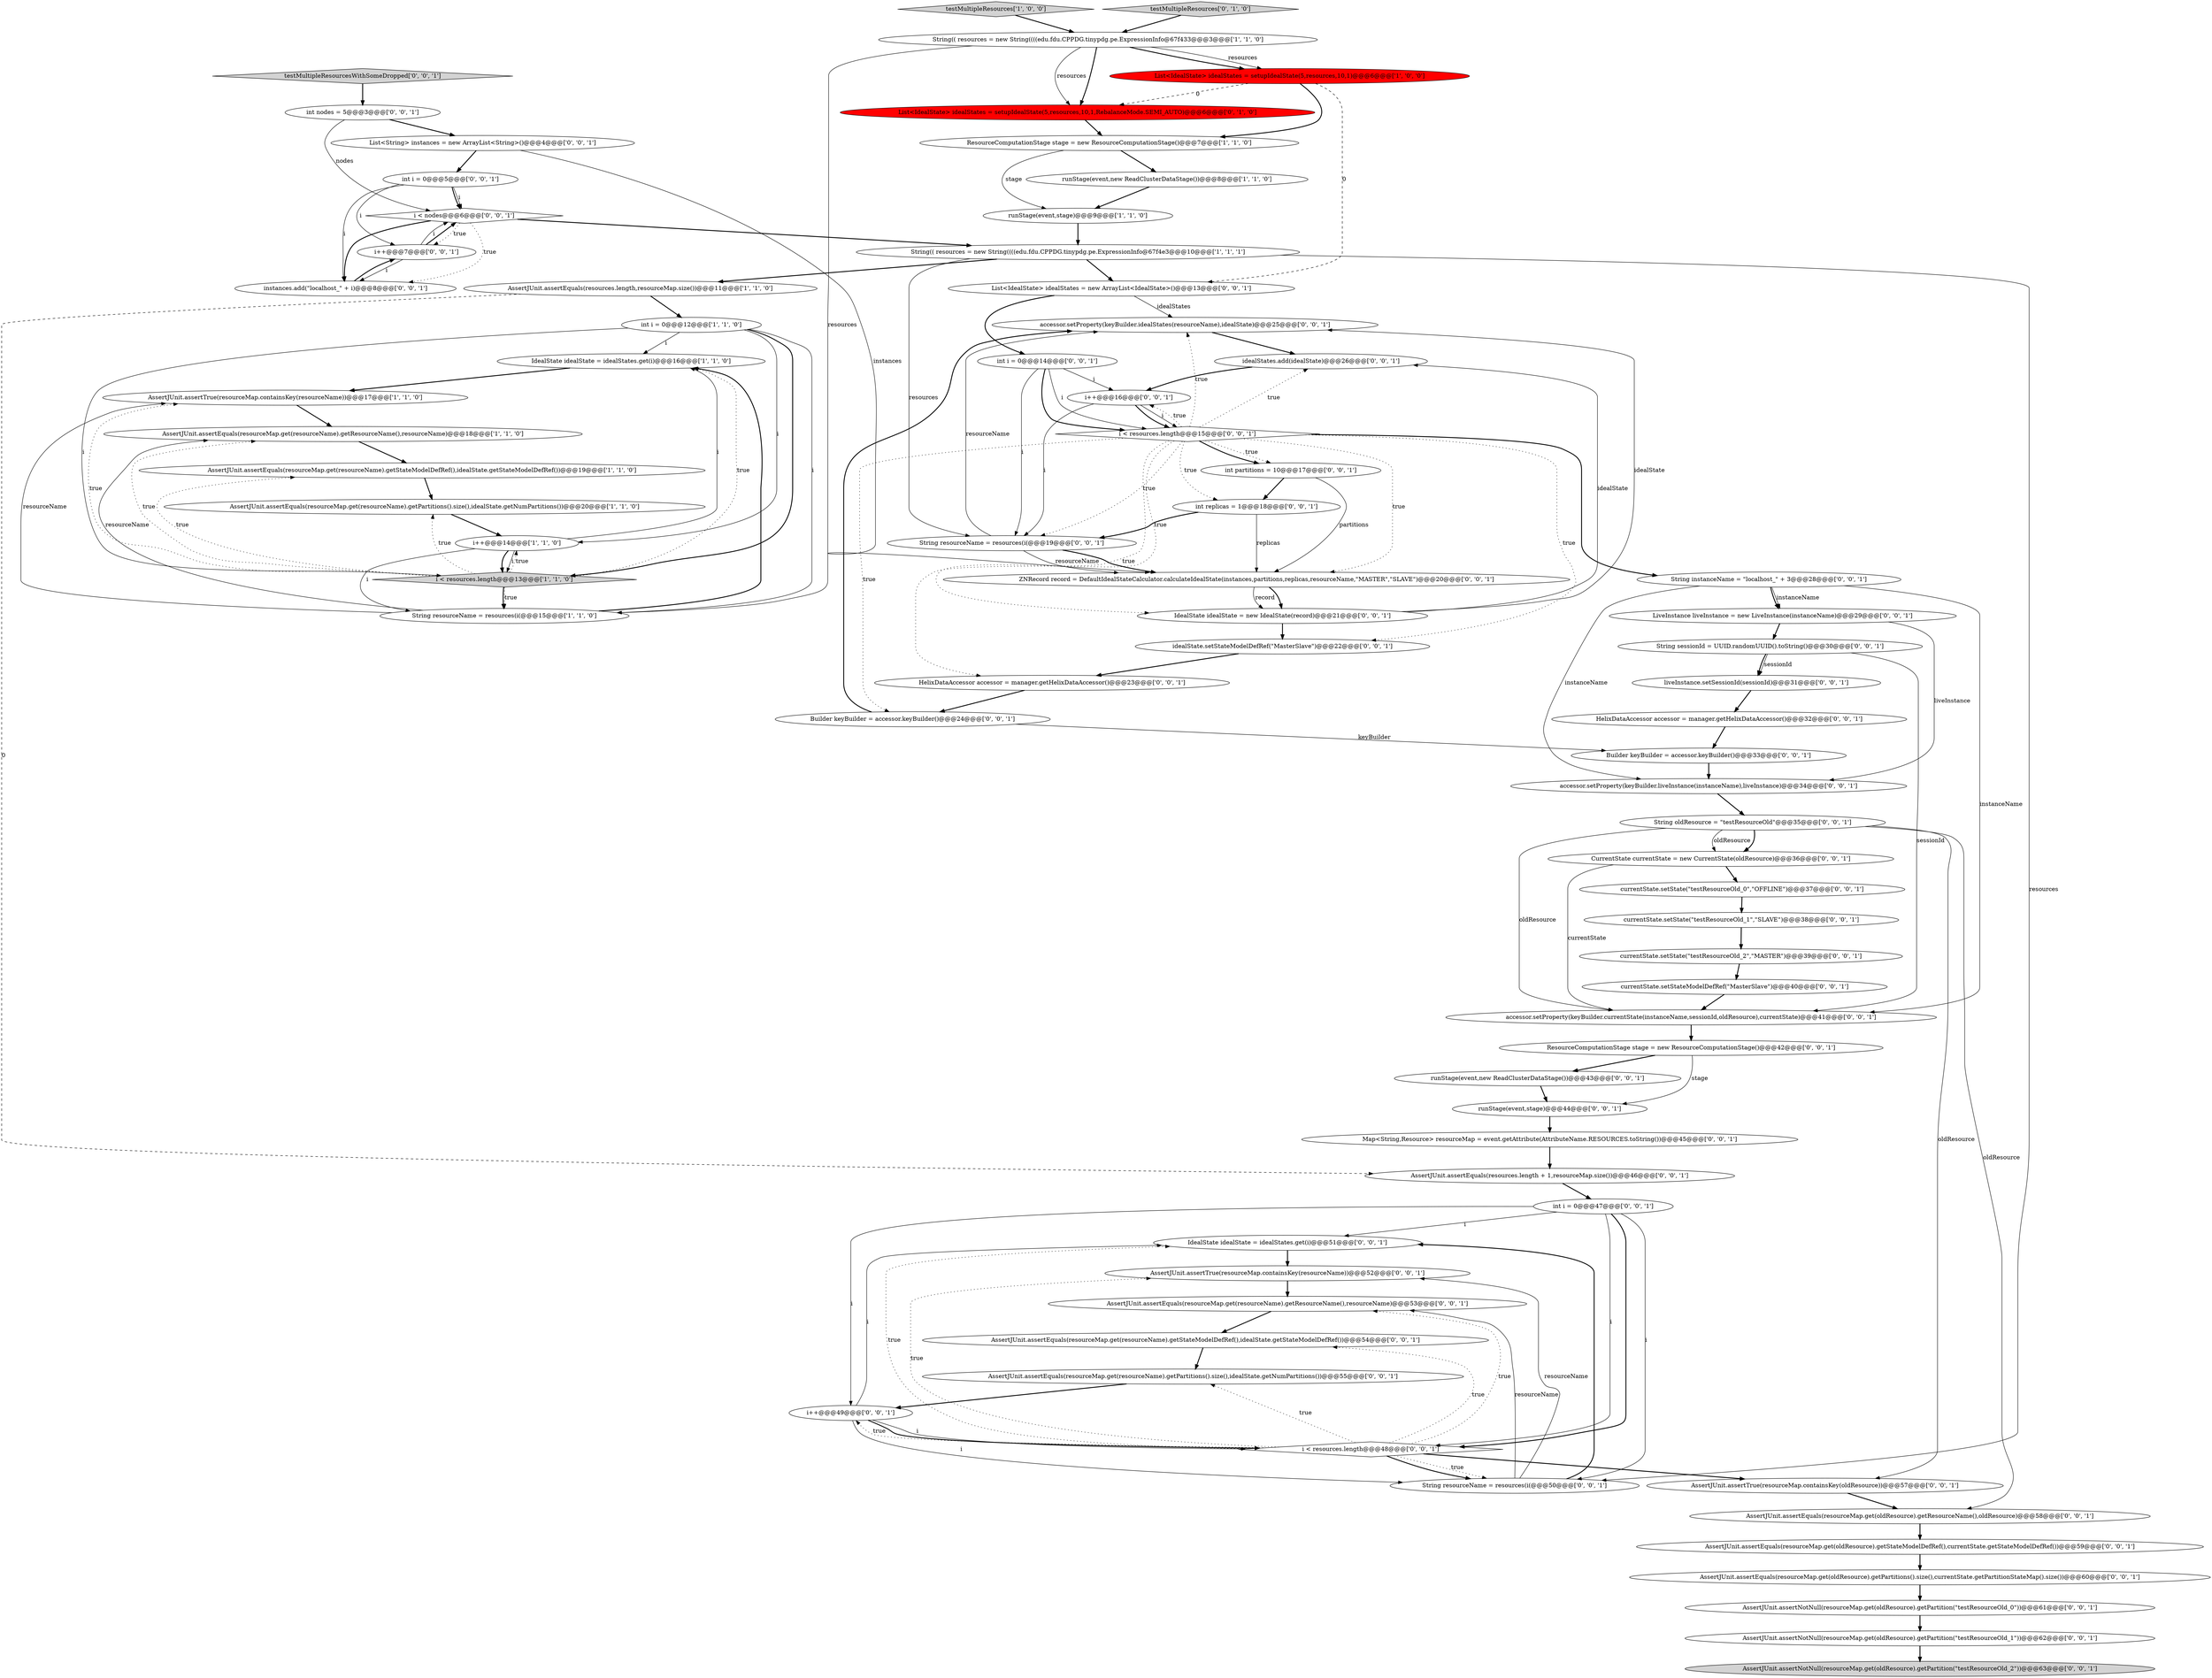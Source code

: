 digraph {
34 [style = filled, label = "testMultipleResourcesWithSomeDropped['0', '0', '1']", fillcolor = lightgray, shape = diamond image = "AAA0AAABBB3BBB"];
55 [style = filled, label = "HelixDataAccessor accessor = manager.getHelixDataAccessor()@@@23@@@['0', '0', '1']", fillcolor = white, shape = ellipse image = "AAA0AAABBB3BBB"];
65 [style = filled, label = "i < nodes@@@6@@@['0', '0', '1']", fillcolor = white, shape = diamond image = "AAA0AAABBB3BBB"];
59 [style = filled, label = "currentState.setState(\"testResourceOld_0\",\"OFFLINE\")@@@37@@@['0', '0', '1']", fillcolor = white, shape = ellipse image = "AAA0AAABBB3BBB"];
8 [style = filled, label = "AssertJUnit.assertTrue(resourceMap.containsKey(resourceName))@@@17@@@['1', '1', '0']", fillcolor = white, shape = ellipse image = "AAA0AAABBB1BBB"];
22 [style = filled, label = "idealStates.add(idealState)@@@26@@@['0', '0', '1']", fillcolor = white, shape = ellipse image = "AAA0AAABBB3BBB"];
29 [style = filled, label = "accessor.setProperty(keyBuilder.idealStates(resourceName),idealState)@@@25@@@['0', '0', '1']", fillcolor = white, shape = ellipse image = "AAA0AAABBB3BBB"];
51 [style = filled, label = "List<String> instances = new ArrayList<String>()@@@4@@@['0', '0', '1']", fillcolor = white, shape = ellipse image = "AAA0AAABBB3BBB"];
11 [style = filled, label = "IdealState idealState = idealStates.get(i)@@@16@@@['1', '1', '0']", fillcolor = white, shape = ellipse image = "AAA0AAABBB1BBB"];
50 [style = filled, label = "Map<String,Resource> resourceMap = event.getAttribute(AttributeName.RESOURCES.toString())@@@45@@@['0', '0', '1']", fillcolor = white, shape = ellipse image = "AAA0AAABBB3BBB"];
0 [style = filled, label = "String(( resources = new String((((edu.fdu.CPPDG.tinypdg.pe.ExpressionInfo@67f433@@@3@@@['1', '1', '0']", fillcolor = white, shape = ellipse image = "AAA0AAABBB1BBB"];
39 [style = filled, label = "idealState.setStateModelDefRef(\"MasterSlave\")@@@22@@@['0', '0', '1']", fillcolor = white, shape = ellipse image = "AAA0AAABBB3BBB"];
56 [style = filled, label = "String instanceName = \"localhost_\" + 3@@@28@@@['0', '0', '1']", fillcolor = white, shape = ellipse image = "AAA0AAABBB3BBB"];
66 [style = filled, label = "LiveInstance liveInstance = new LiveInstance(instanceName)@@@29@@@['0', '0', '1']", fillcolor = white, shape = ellipse image = "AAA0AAABBB3BBB"];
73 [style = filled, label = "IdealState idealState = new IdealState(record)@@@21@@@['0', '0', '1']", fillcolor = white, shape = ellipse image = "AAA0AAABBB3BBB"];
61 [style = filled, label = "ZNRecord record = DefaultIdealStateCalculator.calculateIdealState(instances,partitions,replicas,resourceName,\"MASTER\",\"SLAVE\")@@@20@@@['0', '0', '1']", fillcolor = white, shape = ellipse image = "AAA0AAABBB3BBB"];
54 [style = filled, label = "accessor.setProperty(keyBuilder.currentState(instanceName,sessionId,oldResource),currentState)@@@41@@@['0', '0', '1']", fillcolor = white, shape = ellipse image = "AAA0AAABBB3BBB"];
67 [style = filled, label = "ResourceComputationStage stage = new ResourceComputationStage()@@@42@@@['0', '0', '1']", fillcolor = white, shape = ellipse image = "AAA0AAABBB3BBB"];
40 [style = filled, label = "AssertJUnit.assertTrue(resourceMap.containsKey(oldResource))@@@57@@@['0', '0', '1']", fillcolor = white, shape = ellipse image = "AAA0AAABBB3BBB"];
9 [style = filled, label = "runStage(event,stage)@@@9@@@['1', '1', '0']", fillcolor = white, shape = ellipse image = "AAA0AAABBB1BBB"];
45 [style = filled, label = "AssertJUnit.assertEquals(resources.length + 1,resourceMap.size())@@@46@@@['0', '0', '1']", fillcolor = white, shape = ellipse image = "AAA0AAABBB3BBB"];
16 [style = filled, label = "i++@@@14@@@['1', '1', '0']", fillcolor = white, shape = ellipse image = "AAA0AAABBB1BBB"];
49 [style = filled, label = "int partitions = 10@@@17@@@['0', '0', '1']", fillcolor = white, shape = ellipse image = "AAA0AAABBB3BBB"];
10 [style = filled, label = "AssertJUnit.assertEquals(resources.length,resourceMap.size())@@@11@@@['1', '1', '0']", fillcolor = white, shape = ellipse image = "AAA0AAABBB1BBB"];
38 [style = filled, label = "currentState.setState(\"testResourceOld_2\",\"MASTER\")@@@39@@@['0', '0', '1']", fillcolor = white, shape = ellipse image = "AAA0AAABBB3BBB"];
64 [style = filled, label = "AssertJUnit.assertEquals(resourceMap.get(oldResource).getResourceName(),oldResource)@@@58@@@['0', '0', '1']", fillcolor = white, shape = ellipse image = "AAA0AAABBB3BBB"];
42 [style = filled, label = "List<IdealState> idealStates = new ArrayList<IdealState>()@@@13@@@['0', '0', '1']", fillcolor = white, shape = ellipse image = "AAA0AAABBB3BBB"];
4 [style = filled, label = "ResourceComputationStage stage = new ResourceComputationStage()@@@7@@@['1', '1', '0']", fillcolor = white, shape = ellipse image = "AAA0AAABBB1BBB"];
13 [style = filled, label = "String(( resources = new String((((edu.fdu.CPPDG.tinypdg.pe.ExpressionInfo@67f4e3@@@10@@@['1', '1', '1']", fillcolor = white, shape = ellipse image = "AAA0AAABBB1BBB"];
14 [style = filled, label = "int i = 0@@@12@@@['1', '1', '0']", fillcolor = white, shape = ellipse image = "AAA0AAABBB1BBB"];
20 [style = filled, label = "IdealState idealState = idealStates.get(i)@@@51@@@['0', '0', '1']", fillcolor = white, shape = ellipse image = "AAA0AAABBB3BBB"];
5 [style = filled, label = "i < resources.length@@@13@@@['1', '1', '0']", fillcolor = lightgray, shape = diamond image = "AAA0AAABBB1BBB"];
1 [style = filled, label = "String resourceName = resources(i(@@@15@@@['1', '1', '0']", fillcolor = white, shape = ellipse image = "AAA0AAABBB1BBB"];
31 [style = filled, label = "i++@@@7@@@['0', '0', '1']", fillcolor = white, shape = ellipse image = "AAA0AAABBB3BBB"];
37 [style = filled, label = "i++@@@16@@@['0', '0', '1']", fillcolor = white, shape = ellipse image = "AAA0AAABBB3BBB"];
58 [style = filled, label = "liveInstance.setSessionId(sessionId)@@@31@@@['0', '0', '1']", fillcolor = white, shape = ellipse image = "AAA0AAABBB3BBB"];
43 [style = filled, label = "int replicas = 1@@@18@@@['0', '0', '1']", fillcolor = white, shape = ellipse image = "AAA0AAABBB3BBB"];
26 [style = filled, label = "instances.add(\"localhost_\" + i)@@@8@@@['0', '0', '1']", fillcolor = white, shape = ellipse image = "AAA0AAABBB3BBB"];
48 [style = filled, label = "accessor.setProperty(keyBuilder.liveInstance(instanceName),liveInstance)@@@34@@@['0', '0', '1']", fillcolor = white, shape = ellipse image = "AAA0AAABBB3BBB"];
71 [style = filled, label = "Builder keyBuilder = accessor.keyBuilder()@@@24@@@['0', '0', '1']", fillcolor = white, shape = ellipse image = "AAA0AAABBB3BBB"];
36 [style = filled, label = "Builder keyBuilder = accessor.keyBuilder()@@@33@@@['0', '0', '1']", fillcolor = white, shape = ellipse image = "AAA0AAABBB3BBB"];
2 [style = filled, label = "testMultipleResources['1', '0', '0']", fillcolor = lightgray, shape = diamond image = "AAA0AAABBB1BBB"];
57 [style = filled, label = "CurrentState currentState = new CurrentState(oldResource)@@@36@@@['0', '0', '1']", fillcolor = white, shape = ellipse image = "AAA0AAABBB3BBB"];
28 [style = filled, label = "String sessionId = UUID.randomUUID().toString()@@@30@@@['0', '0', '1']", fillcolor = white, shape = ellipse image = "AAA0AAABBB3BBB"];
15 [style = filled, label = "AssertJUnit.assertEquals(resourceMap.get(resourceName).getStateModelDefRef(),idealState.getStateModelDefRef())@@@19@@@['1', '1', '0']", fillcolor = white, shape = ellipse image = "AAA0AAABBB1BBB"];
24 [style = filled, label = "i++@@@49@@@['0', '0', '1']", fillcolor = white, shape = ellipse image = "AAA0AAABBB3BBB"];
7 [style = filled, label = "AssertJUnit.assertEquals(resourceMap.get(resourceName).getResourceName(),resourceName)@@@18@@@['1', '1', '0']", fillcolor = white, shape = ellipse image = "AAA0AAABBB1BBB"];
47 [style = filled, label = "AssertJUnit.assertTrue(resourceMap.containsKey(resourceName))@@@52@@@['0', '0', '1']", fillcolor = white, shape = ellipse image = "AAA0AAABBB3BBB"];
17 [style = filled, label = "testMultipleResources['0', '1', '0']", fillcolor = lightgray, shape = diamond image = "AAA0AAABBB2BBB"];
23 [style = filled, label = "AssertJUnit.assertEquals(resourceMap.get(resourceName).getPartitions().size(),idealState.getNumPartitions())@@@55@@@['0', '0', '1']", fillcolor = white, shape = ellipse image = "AAA0AAABBB3BBB"];
32 [style = filled, label = "int i = 0@@@47@@@['0', '0', '1']", fillcolor = white, shape = ellipse image = "AAA0AAABBB3BBB"];
52 [style = filled, label = "AssertJUnit.assertEquals(resourceMap.get(oldResource).getPartitions().size(),currentState.getPartitionStateMap().size())@@@60@@@['0', '0', '1']", fillcolor = white, shape = ellipse image = "AAA0AAABBB3BBB"];
69 [style = filled, label = "String oldResource = \"testResourceOld\"@@@35@@@['0', '0', '1']", fillcolor = white, shape = ellipse image = "AAA0AAABBB3BBB"];
68 [style = filled, label = "int i = 0@@@5@@@['0', '0', '1']", fillcolor = white, shape = ellipse image = "AAA0AAABBB3BBB"];
72 [style = filled, label = "String resourceName = resources(i(@@@19@@@['0', '0', '1']", fillcolor = white, shape = ellipse image = "AAA0AAABBB3BBB"];
44 [style = filled, label = "i < resources.length@@@48@@@['0', '0', '1']", fillcolor = white, shape = diamond image = "AAA0AAABBB3BBB"];
53 [style = filled, label = "runStage(event,stage)@@@44@@@['0', '0', '1']", fillcolor = white, shape = ellipse image = "AAA0AAABBB3BBB"];
6 [style = filled, label = "List<IdealState> idealStates = setupIdealState(5,resources,10,1)@@@6@@@['1', '0', '0']", fillcolor = red, shape = ellipse image = "AAA1AAABBB1BBB"];
30 [style = filled, label = "HelixDataAccessor accessor = manager.getHelixDataAccessor()@@@32@@@['0', '0', '1']", fillcolor = white, shape = ellipse image = "AAA0AAABBB3BBB"];
18 [style = filled, label = "List<IdealState> idealStates = setupIdealState(5,resources,10,1,RebalanceMode.SEMI_AUTO)@@@6@@@['0', '1', '0']", fillcolor = red, shape = ellipse image = "AAA1AAABBB2BBB"];
27 [style = filled, label = "i < resources.length@@@15@@@['0', '0', '1']", fillcolor = white, shape = diamond image = "AAA0AAABBB3BBB"];
33 [style = filled, label = "runStage(event,new ReadClusterDataStage())@@@43@@@['0', '0', '1']", fillcolor = white, shape = ellipse image = "AAA0AAABBB3BBB"];
19 [style = filled, label = "AssertJUnit.assertEquals(resourceMap.get(oldResource).getStateModelDefRef(),currentState.getStateModelDefRef())@@@59@@@['0', '0', '1']", fillcolor = white, shape = ellipse image = "AAA0AAABBB3BBB"];
60 [style = filled, label = "AssertJUnit.assertNotNull(resourceMap.get(oldResource).getPartition(\"testResourceOld_2\"))@@@63@@@['0', '0', '1']", fillcolor = lightgray, shape = ellipse image = "AAA0AAABBB3BBB"];
3 [style = filled, label = "runStage(event,new ReadClusterDataStage())@@@8@@@['1', '1', '0']", fillcolor = white, shape = ellipse image = "AAA0AAABBB1BBB"];
35 [style = filled, label = "AssertJUnit.assertEquals(resourceMap.get(resourceName).getStateModelDefRef(),idealState.getStateModelDefRef())@@@54@@@['0', '0', '1']", fillcolor = white, shape = ellipse image = "AAA0AAABBB3BBB"];
41 [style = filled, label = "AssertJUnit.assertEquals(resourceMap.get(resourceName).getResourceName(),resourceName)@@@53@@@['0', '0', '1']", fillcolor = white, shape = ellipse image = "AAA0AAABBB3BBB"];
12 [style = filled, label = "AssertJUnit.assertEquals(resourceMap.get(resourceName).getPartitions().size(),idealState.getNumPartitions())@@@20@@@['1', '1', '0']", fillcolor = white, shape = ellipse image = "AAA0AAABBB1BBB"];
25 [style = filled, label = "String resourceName = resources(i(@@@50@@@['0', '0', '1']", fillcolor = white, shape = ellipse image = "AAA0AAABBB3BBB"];
63 [style = filled, label = "currentState.setStateModelDefRef(\"MasterSlave\")@@@40@@@['0', '0', '1']", fillcolor = white, shape = ellipse image = "AAA0AAABBB3BBB"];
74 [style = filled, label = "currentState.setState(\"testResourceOld_1\",\"SLAVE\")@@@38@@@['0', '0', '1']", fillcolor = white, shape = ellipse image = "AAA0AAABBB3BBB"];
70 [style = filled, label = "AssertJUnit.assertNotNull(resourceMap.get(oldResource).getPartition(\"testResourceOld_1\"))@@@62@@@['0', '0', '1']", fillcolor = white, shape = ellipse image = "AAA0AAABBB3BBB"];
21 [style = filled, label = "AssertJUnit.assertNotNull(resourceMap.get(oldResource).getPartition(\"testResourceOld_0\"))@@@61@@@['0', '0', '1']", fillcolor = white, shape = ellipse image = "AAA0AAABBB3BBB"];
62 [style = filled, label = "int i = 0@@@14@@@['0', '0', '1']", fillcolor = white, shape = ellipse image = "AAA0AAABBB3BBB"];
46 [style = filled, label = "int nodes = 5@@@3@@@['0', '0', '1']", fillcolor = white, shape = ellipse image = "AAA0AAABBB3BBB"];
0->6 [style = solid, label="resources"];
14->5 [style = solid, label="i"];
68->26 [style = solid, label="i"];
34->46 [style = bold, label=""];
71->36 [style = solid, label="keyBuilder"];
32->44 [style = solid, label="i"];
37->27 [style = bold, label=""];
43->61 [style = solid, label="replicas"];
22->37 [style = bold, label=""];
58->30 [style = bold, label=""];
31->65 [style = solid, label="i"];
5->1 [style = dotted, label="true"];
14->11 [style = solid, label="i"];
24->20 [style = solid, label="i"];
30->36 [style = bold, label=""];
27->49 [style = dotted, label="true"];
44->24 [style = dotted, label="true"];
57->59 [style = bold, label=""];
5->12 [style = dotted, label="true"];
27->49 [style = bold, label=""];
62->27 [style = bold, label=""];
46->51 [style = bold, label=""];
35->23 [style = bold, label=""];
65->31 [style = dotted, label="true"];
16->11 [style = solid, label="i"];
5->11 [style = dotted, label="true"];
72->61 [style = solid, label="resourceName"];
69->40 [style = solid, label="oldResource"];
25->47 [style = solid, label="resourceName"];
44->20 [style = dotted, label="true"];
73->39 [style = bold, label=""];
50->45 [style = bold, label=""];
25->41 [style = solid, label="resourceName"];
44->47 [style = dotted, label="true"];
1->8 [style = solid, label="resourceName"];
68->65 [style = solid, label="i"];
57->54 [style = solid, label="currentState"];
66->28 [style = bold, label=""];
52->21 [style = bold, label=""];
71->29 [style = bold, label=""];
27->72 [style = dotted, label="true"];
4->3 [style = bold, label=""];
27->22 [style = dotted, label="true"];
46->65 [style = solid, label="nodes"];
10->14 [style = bold, label=""];
73->22 [style = solid, label="idealState"];
63->54 [style = bold, label=""];
67->33 [style = bold, label=""];
27->61 [style = dotted, label="true"];
24->44 [style = bold, label=""];
6->42 [style = dashed, label="0"];
37->27 [style = solid, label="i"];
44->35 [style = dotted, label="true"];
27->56 [style = bold, label=""];
1->11 [style = bold, label=""];
6->18 [style = dashed, label="0"];
6->4 [style = bold, label=""];
5->1 [style = bold, label=""];
44->25 [style = dotted, label="true"];
28->58 [style = solid, label="sessionId"];
18->4 [style = bold, label=""];
27->29 [style = dotted, label="true"];
65->26 [style = dotted, label="true"];
37->72 [style = solid, label="i"];
16->1 [style = solid, label="i"];
72->61 [style = bold, label=""];
5->7 [style = dotted, label="true"];
56->54 [style = solid, label="instanceName"];
47->41 [style = bold, label=""];
44->23 [style = dotted, label="true"];
51->61 [style = solid, label="instances"];
11->8 [style = bold, label=""];
74->38 [style = bold, label=""];
32->25 [style = solid, label="i"];
15->12 [style = bold, label=""];
5->8 [style = dotted, label="true"];
56->48 [style = solid, label="instanceName"];
13->25 [style = solid, label="resources"];
72->29 [style = solid, label="resourceName"];
10->45 [style = dashed, label="0"];
13->10 [style = bold, label=""];
65->26 [style = bold, label=""];
32->24 [style = solid, label="i"];
27->71 [style = dotted, label="true"];
27->39 [style = dotted, label="true"];
13->42 [style = bold, label=""];
27->73 [style = dotted, label="true"];
64->19 [style = bold, label=""];
24->44 [style = solid, label="i"];
55->71 [style = bold, label=""];
31->26 [style = solid, label="i"];
68->65 [style = bold, label=""];
45->32 [style = bold, label=""];
66->48 [style = solid, label="liveInstance"];
56->66 [style = bold, label=""];
43->72 [style = bold, label=""];
27->37 [style = dotted, label="true"];
5->15 [style = dotted, label="true"];
69->64 [style = solid, label="oldResource"];
48->69 [style = bold, label=""];
56->66 [style = solid, label="instanceName"];
14->16 [style = solid, label="i"];
53->50 [style = bold, label=""];
3->9 [style = bold, label=""];
25->20 [style = bold, label=""];
26->31 [style = bold, label=""];
2->0 [style = bold, label=""];
17->0 [style = bold, label=""];
73->29 [style = solid, label="idealState"];
32->20 [style = solid, label="i"];
54->67 [style = bold, label=""];
1->7 [style = solid, label="resourceName"];
5->16 [style = dotted, label="true"];
32->44 [style = bold, label=""];
62->27 [style = solid, label="i"];
16->5 [style = bold, label=""];
7->15 [style = bold, label=""];
0->18 [style = bold, label=""];
44->25 [style = bold, label=""];
67->53 [style = solid, label="stage"];
42->62 [style = bold, label=""];
42->29 [style = solid, label="idealStates"];
62->72 [style = solid, label="i"];
69->54 [style = solid, label="oldResource"];
31->65 [style = bold, label=""];
68->31 [style = solid, label="i"];
28->58 [style = bold, label=""];
14->5 [style = bold, label=""];
41->35 [style = bold, label=""];
0->1 [style = solid, label="resources"];
49->61 [style = solid, label="partitions"];
27->43 [style = dotted, label="true"];
39->55 [style = bold, label=""];
0->6 [style = bold, label=""];
28->54 [style = solid, label="sessionId"];
4->9 [style = solid, label="stage"];
51->68 [style = bold, label=""];
69->57 [style = bold, label=""];
44->40 [style = bold, label=""];
40->64 [style = bold, label=""];
0->18 [style = solid, label="resources"];
12->16 [style = bold, label=""];
59->74 [style = bold, label=""];
49->43 [style = bold, label=""];
33->53 [style = bold, label=""];
20->47 [style = bold, label=""];
21->70 [style = bold, label=""];
8->7 [style = bold, label=""];
13->72 [style = solid, label="resources"];
27->55 [style = dotted, label="true"];
23->24 [style = bold, label=""];
16->5 [style = solid, label="i"];
69->57 [style = solid, label="oldResource"];
70->60 [style = bold, label=""];
38->63 [style = bold, label=""];
14->1 [style = solid, label="i"];
36->48 [style = bold, label=""];
61->73 [style = bold, label=""];
29->22 [style = bold, label=""];
65->13 [style = bold, label=""];
62->37 [style = solid, label="i"];
24->25 [style = solid, label="i"];
61->73 [style = solid, label="record"];
44->41 [style = dotted, label="true"];
19->52 [style = bold, label=""];
9->13 [style = bold, label=""];
}
